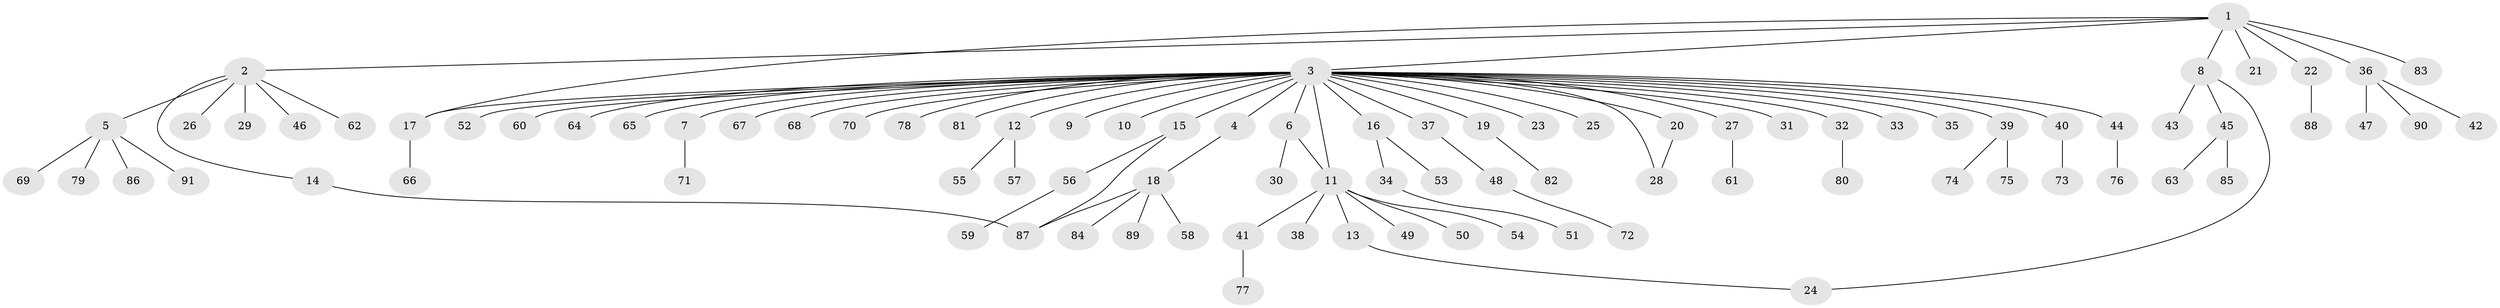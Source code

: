 // Generated by graph-tools (version 1.1) at 2025/11/02/27/25 16:11:15]
// undirected, 91 vertices, 96 edges
graph export_dot {
graph [start="1"]
  node [color=gray90,style=filled];
  1;
  2;
  3;
  4;
  5;
  6;
  7;
  8;
  9;
  10;
  11;
  12;
  13;
  14;
  15;
  16;
  17;
  18;
  19;
  20;
  21;
  22;
  23;
  24;
  25;
  26;
  27;
  28;
  29;
  30;
  31;
  32;
  33;
  34;
  35;
  36;
  37;
  38;
  39;
  40;
  41;
  42;
  43;
  44;
  45;
  46;
  47;
  48;
  49;
  50;
  51;
  52;
  53;
  54;
  55;
  56;
  57;
  58;
  59;
  60;
  61;
  62;
  63;
  64;
  65;
  66;
  67;
  68;
  69;
  70;
  71;
  72;
  73;
  74;
  75;
  76;
  77;
  78;
  79;
  80;
  81;
  82;
  83;
  84;
  85;
  86;
  87;
  88;
  89;
  90;
  91;
  1 -- 2;
  1 -- 3;
  1 -- 8;
  1 -- 17;
  1 -- 21;
  1 -- 22;
  1 -- 36;
  1 -- 83;
  2 -- 5;
  2 -- 14;
  2 -- 26;
  2 -- 29;
  2 -- 46;
  2 -- 62;
  3 -- 4;
  3 -- 6;
  3 -- 7;
  3 -- 9;
  3 -- 10;
  3 -- 11;
  3 -- 12;
  3 -- 15;
  3 -- 16;
  3 -- 17;
  3 -- 19;
  3 -- 20;
  3 -- 23;
  3 -- 25;
  3 -- 27;
  3 -- 28;
  3 -- 31;
  3 -- 32;
  3 -- 33;
  3 -- 35;
  3 -- 37;
  3 -- 39;
  3 -- 40;
  3 -- 44;
  3 -- 52;
  3 -- 60;
  3 -- 64;
  3 -- 65;
  3 -- 67;
  3 -- 68;
  3 -- 70;
  3 -- 78;
  3 -- 81;
  4 -- 18;
  5 -- 69;
  5 -- 79;
  5 -- 86;
  5 -- 91;
  6 -- 11;
  6 -- 30;
  7 -- 71;
  8 -- 24;
  8 -- 43;
  8 -- 45;
  11 -- 13;
  11 -- 38;
  11 -- 41;
  11 -- 49;
  11 -- 50;
  11 -- 54;
  12 -- 55;
  12 -- 57;
  13 -- 24;
  14 -- 87;
  15 -- 56;
  15 -- 87;
  16 -- 34;
  16 -- 53;
  17 -- 66;
  18 -- 58;
  18 -- 84;
  18 -- 87;
  18 -- 89;
  19 -- 82;
  20 -- 28;
  22 -- 88;
  27 -- 61;
  32 -- 80;
  34 -- 51;
  36 -- 42;
  36 -- 47;
  36 -- 90;
  37 -- 48;
  39 -- 74;
  39 -- 75;
  40 -- 73;
  41 -- 77;
  44 -- 76;
  45 -- 63;
  45 -- 85;
  48 -- 72;
  56 -- 59;
}
